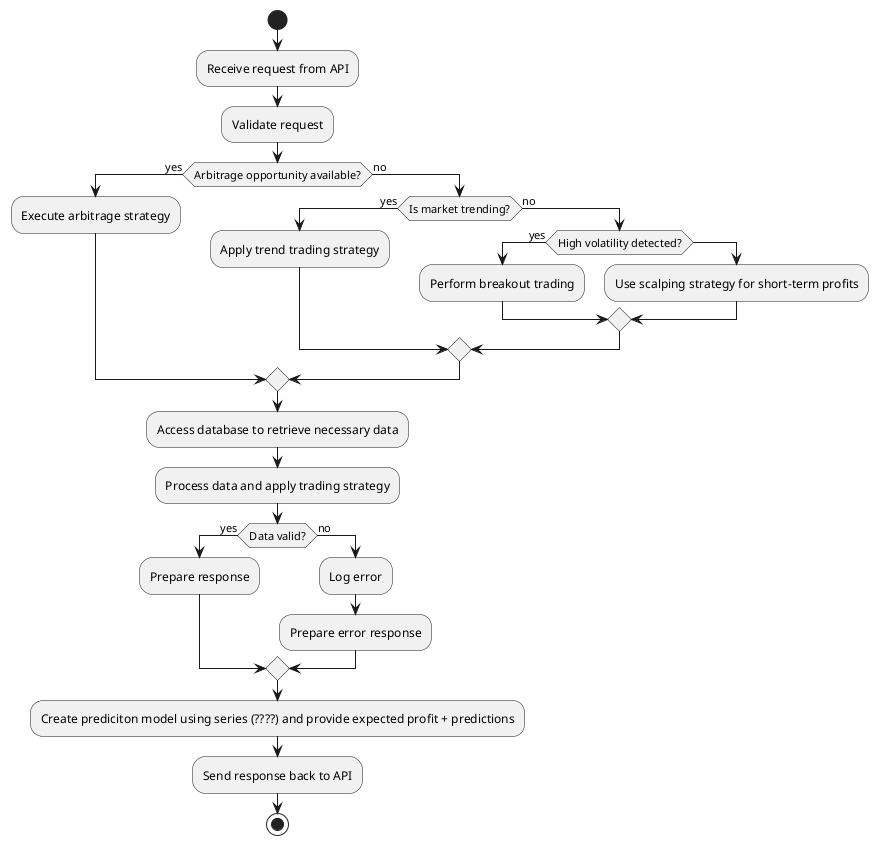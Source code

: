 @startuml
start

:Receive request from API;
:Validate request;

' Главная часть: выбор и выполнение стратегии
if (Arbitrage opportunity available?) then (yes)
  :Execute arbitrage strategy;
else (no)
  if (Is market trending?) then (yes)
    :Apply trend trading strategy;
  else (no)
    if (High volatility detected?) then (yes)
      :Perform breakout trading;
    else
      :Use scalping strategy for short-term profits;
    endif
  endif
endif

:Access database to retrieve necessary data;
:Process data and apply trading strategy;

if (Data valid?) then (yes)
  :Prepare response;
else (no)
  :Log error;   
  :Prepare error response;
endif

:Create prediciton model using series (????) and provide expected profit + predictions;

:Send response back to API;
stop
@enduml
